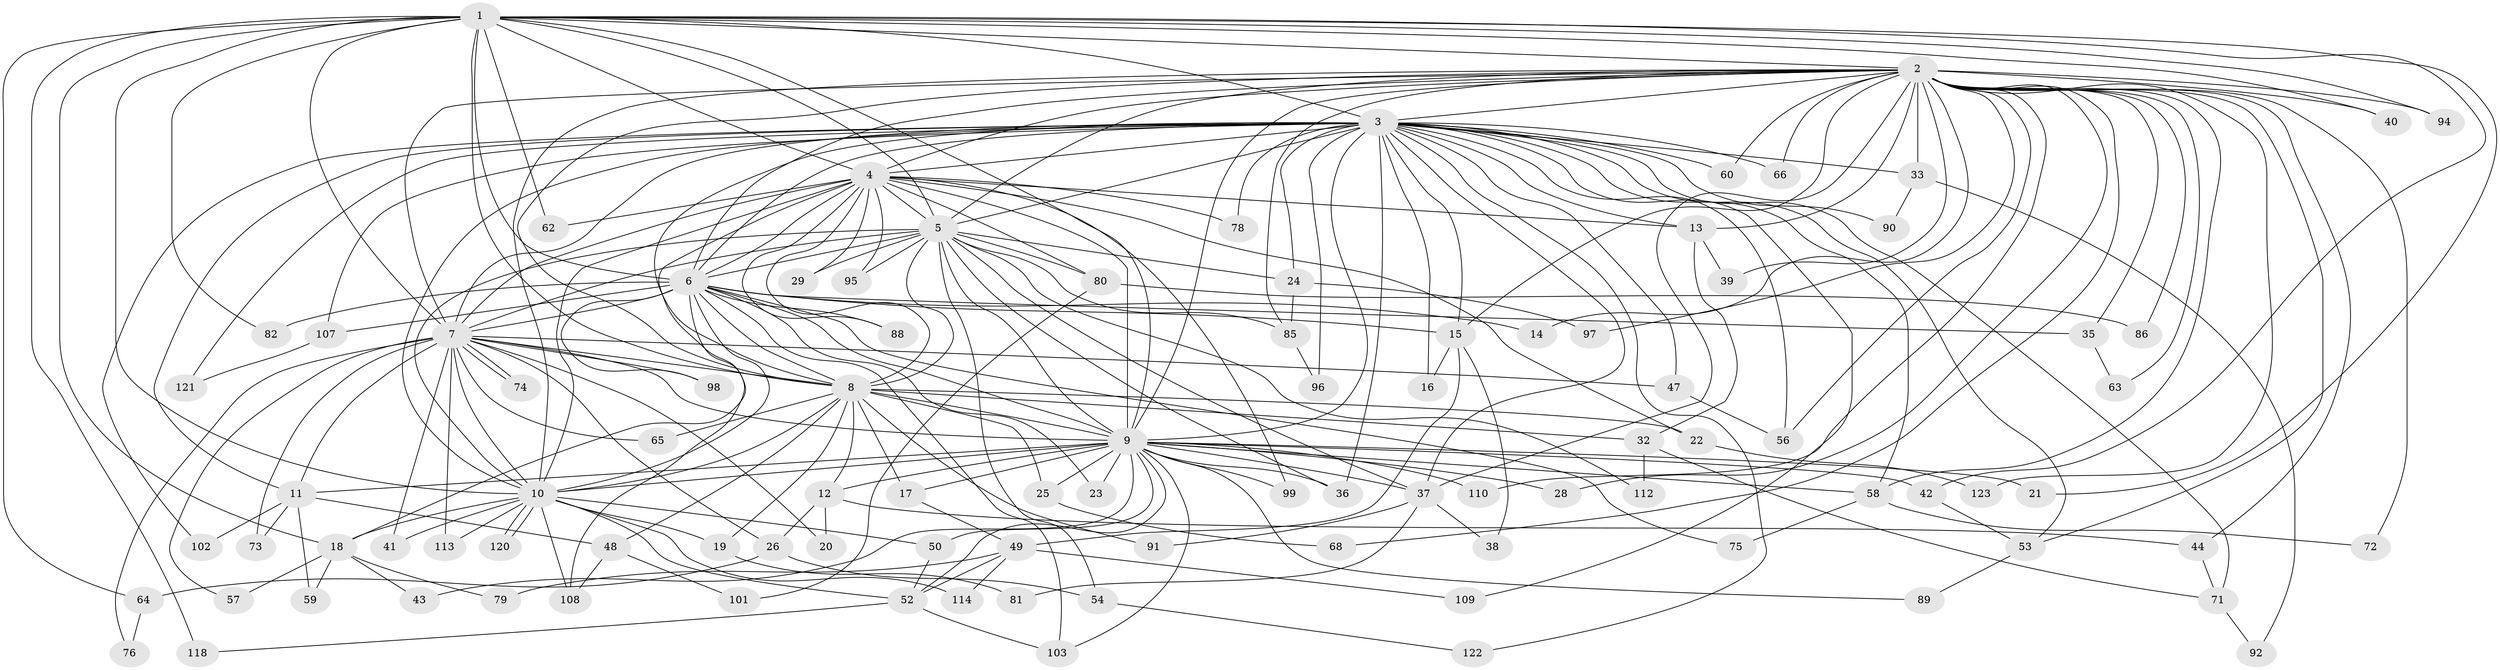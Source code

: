 // Generated by graph-tools (version 1.1) at 2025/23/03/03/25 07:23:47]
// undirected, 97 vertices, 235 edges
graph export_dot {
graph [start="1"]
  node [color=gray90,style=filled];
  1 [super="+117"];
  2 [super="+46"];
  3 [super="+34"];
  4 [super="+93"];
  5 [super="+105"];
  6 [super="+27"];
  7 [super="+51"];
  8 [super="+87"];
  9 [super="+84"];
  10 [super="+119"];
  11 [super="+55"];
  12 [super="+45"];
  13 [super="+31"];
  14;
  15 [super="+30"];
  16;
  17;
  18 [super="+67"];
  19;
  20;
  21;
  22;
  23;
  24;
  25;
  26;
  28;
  29;
  32;
  33 [super="+69"];
  35;
  36 [super="+116"];
  37 [super="+100"];
  38;
  39;
  40;
  41;
  42;
  43;
  44;
  47;
  48;
  49;
  50 [super="+104"];
  52 [super="+61"];
  53 [super="+77"];
  54;
  56 [super="+111"];
  57;
  58 [super="+106"];
  59;
  60;
  62;
  63;
  64 [super="+70"];
  65;
  66;
  68;
  71 [super="+83"];
  72;
  73;
  74;
  75;
  76;
  78;
  79;
  80;
  81;
  82;
  85;
  86;
  88;
  89;
  90;
  91;
  92;
  94;
  95;
  96;
  97;
  98;
  99;
  101;
  102;
  103 [super="+124"];
  107;
  108 [super="+115"];
  109;
  110;
  112;
  113;
  114;
  118;
  120;
  121;
  122;
  123;
  1 -- 2;
  1 -- 3;
  1 -- 4;
  1 -- 5;
  1 -- 6 [weight=2];
  1 -- 7;
  1 -- 8;
  1 -- 9;
  1 -- 10;
  1 -- 21;
  1 -- 40;
  1 -- 42;
  1 -- 62;
  1 -- 64;
  1 -- 82;
  1 -- 94;
  1 -- 118;
  1 -- 18;
  2 -- 3 [weight=2];
  2 -- 4;
  2 -- 5;
  2 -- 6;
  2 -- 7;
  2 -- 8;
  2 -- 9;
  2 -- 10;
  2 -- 13;
  2 -- 14;
  2 -- 15 [weight=2];
  2 -- 28;
  2 -- 33 [weight=2];
  2 -- 35;
  2 -- 39;
  2 -- 40;
  2 -- 44;
  2 -- 53;
  2 -- 56;
  2 -- 60;
  2 -- 63;
  2 -- 66;
  2 -- 68;
  2 -- 72;
  2 -- 85;
  2 -- 86;
  2 -- 94;
  2 -- 97;
  2 -- 110;
  2 -- 123;
  2 -- 37;
  2 -- 58;
  3 -- 4;
  3 -- 5;
  3 -- 6;
  3 -- 7;
  3 -- 8;
  3 -- 9;
  3 -- 10;
  3 -- 11;
  3 -- 13;
  3 -- 15;
  3 -- 16;
  3 -- 24;
  3 -- 33;
  3 -- 37;
  3 -- 47;
  3 -- 58;
  3 -- 60;
  3 -- 66;
  3 -- 78;
  3 -- 90;
  3 -- 96;
  3 -- 102;
  3 -- 107;
  3 -- 109;
  3 -- 121;
  3 -- 122;
  3 -- 53;
  3 -- 36;
  3 -- 71;
  3 -- 56;
  4 -- 5 [weight=2];
  4 -- 6;
  4 -- 7;
  4 -- 8;
  4 -- 9;
  4 -- 10;
  4 -- 22;
  4 -- 29;
  4 -- 62;
  4 -- 78;
  4 -- 80;
  4 -- 88;
  4 -- 95;
  4 -- 99;
  4 -- 108;
  4 -- 13;
  5 -- 6;
  5 -- 7;
  5 -- 8;
  5 -- 9;
  5 -- 10;
  5 -- 24;
  5 -- 29;
  5 -- 36;
  5 -- 54;
  5 -- 80;
  5 -- 95;
  5 -- 112;
  5 -- 37;
  5 -- 85;
  6 -- 7 [weight=2];
  6 -- 8;
  6 -- 9;
  6 -- 10;
  6 -- 14;
  6 -- 18;
  6 -- 23;
  6 -- 35;
  6 -- 75;
  6 -- 88;
  6 -- 98;
  6 -- 103;
  6 -- 82;
  6 -- 107;
  6 -- 15;
  7 -- 8;
  7 -- 9;
  7 -- 10;
  7 -- 11;
  7 -- 20;
  7 -- 26;
  7 -- 41;
  7 -- 47;
  7 -- 65;
  7 -- 73;
  7 -- 74;
  7 -- 74;
  7 -- 76;
  7 -- 98;
  7 -- 113;
  7 -- 57;
  8 -- 9 [weight=2];
  8 -- 10;
  8 -- 12;
  8 -- 17;
  8 -- 19;
  8 -- 22;
  8 -- 25;
  8 -- 32;
  8 -- 48;
  8 -- 65;
  8 -- 91;
  9 -- 10 [weight=2];
  9 -- 12;
  9 -- 17;
  9 -- 21;
  9 -- 23 [weight=2];
  9 -- 25;
  9 -- 28;
  9 -- 36;
  9 -- 37;
  9 -- 42;
  9 -- 43;
  9 -- 50;
  9 -- 58;
  9 -- 99;
  9 -- 11;
  9 -- 89;
  9 -- 110;
  9 -- 52;
  9 -- 103;
  10 -- 18;
  10 -- 19;
  10 -- 41;
  10 -- 50;
  10 -- 52;
  10 -- 108;
  10 -- 113;
  10 -- 114;
  10 -- 120;
  10 -- 120;
  11 -- 48;
  11 -- 59;
  11 -- 73;
  11 -- 102;
  12 -- 20;
  12 -- 26;
  12 -- 44;
  13 -- 32;
  13 -- 39;
  15 -- 16;
  15 -- 38;
  15 -- 49;
  17 -- 49;
  18 -- 43;
  18 -- 57;
  18 -- 59;
  18 -- 79;
  19 -- 81;
  22 -- 123;
  24 -- 85;
  24 -- 97;
  25 -- 68;
  26 -- 54;
  26 -- 64 [weight=2];
  32 -- 71;
  32 -- 112;
  33 -- 92;
  33 -- 90;
  35 -- 63;
  37 -- 38;
  37 -- 81;
  37 -- 91;
  42 -- 53;
  44 -- 71;
  47 -- 56;
  48 -- 101;
  48 -- 108;
  49 -- 52;
  49 -- 79;
  49 -- 109;
  49 -- 114;
  50 -- 52;
  52 -- 118;
  52 -- 103;
  53 -- 89;
  54 -- 122;
  58 -- 72;
  58 -- 75;
  64 -- 76;
  71 -- 92;
  80 -- 86;
  80 -- 101;
  85 -- 96;
  107 -- 121;
}
